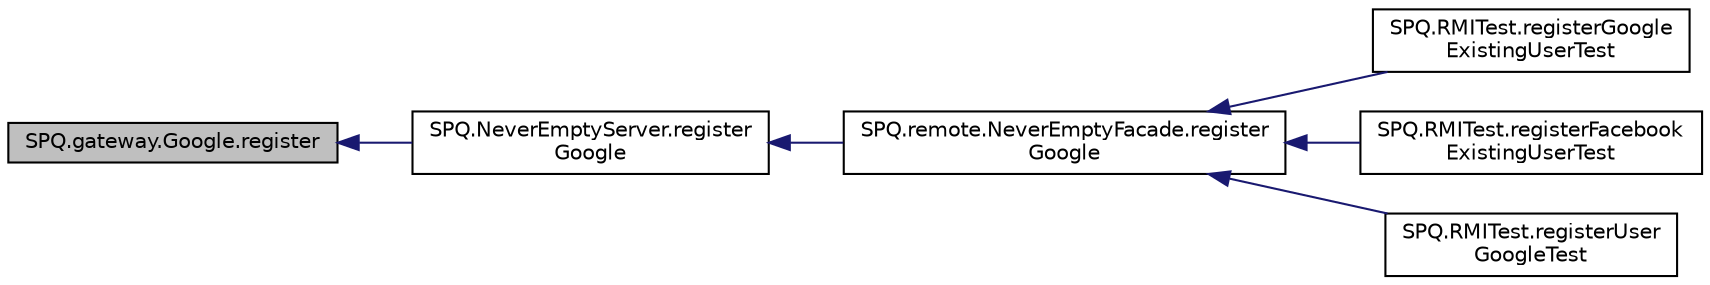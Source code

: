 digraph "SPQ.gateway.Google.register"
{
  edge [fontname="Helvetica",fontsize="10",labelfontname="Helvetica",labelfontsize="10"];
  node [fontname="Helvetica",fontsize="10",shape=record];
  rankdir="LR";
  Node3 [label="SPQ.gateway.Google.register",height=0.2,width=0.4,color="black", fillcolor="grey75", style="filled", fontcolor="black"];
  Node3 -> Node4 [dir="back",color="midnightblue",fontsize="10",style="solid"];
  Node4 [label="SPQ.NeverEmptyServer.register\lGoogle",height=0.2,width=0.4,color="black", fillcolor="white", style="filled",URL="$class_s_p_q_1_1_never_empty_server.html#ac97355451c02fc378cb5d8f33f442ce6"];
  Node4 -> Node5 [dir="back",color="midnightblue",fontsize="10",style="solid"];
  Node5 [label="SPQ.remote.NeverEmptyFacade.register\lGoogle",height=0.2,width=0.4,color="black", fillcolor="white", style="filled",URL="$class_s_p_q_1_1remote_1_1_never_empty_facade.html#aaa8d4a6148957029af068d00da24890b"];
  Node5 -> Node6 [dir="back",color="midnightblue",fontsize="10",style="solid"];
  Node6 [label="SPQ.RMITest.registerGoogle\lExistingUserTest",height=0.2,width=0.4,color="black", fillcolor="white", style="filled",URL="$class_s_p_q_1_1_r_m_i_test.html#ad375aaea37b3b8f68c670f4c09834a7b"];
  Node5 -> Node7 [dir="back",color="midnightblue",fontsize="10",style="solid"];
  Node7 [label="SPQ.RMITest.registerFacebook\lExistingUserTest",height=0.2,width=0.4,color="black", fillcolor="white", style="filled",URL="$class_s_p_q_1_1_r_m_i_test.html#aebfcce491b9fa13cafa971bac73f88b8"];
  Node5 -> Node8 [dir="back",color="midnightblue",fontsize="10",style="solid"];
  Node8 [label="SPQ.RMITest.registerUser\lGoogleTest",height=0.2,width=0.4,color="black", fillcolor="white", style="filled",URL="$class_s_p_q_1_1_r_m_i_test.html#a18c26a1a1882c74b0ff9a0142c9492c8"];
}
